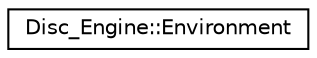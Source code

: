 digraph "Graphical Class Hierarchy"
{
  edge [fontname="Helvetica",fontsize="10",labelfontname="Helvetica",labelfontsize="10"];
  node [fontname="Helvetica",fontsize="10",shape=record];
  rankdir="LR";
  Node0 [label="Disc_Engine::Environment",height=0.2,width=0.4,color="black", fillcolor="white", style="filled",URL="$class_disc___engine_1_1_environment.html"];
}
